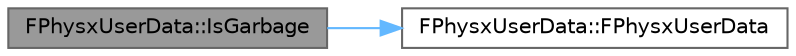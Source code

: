 digraph "FPhysxUserData::IsGarbage"
{
 // INTERACTIVE_SVG=YES
 // LATEX_PDF_SIZE
  bgcolor="transparent";
  edge [fontname=Helvetica,fontsize=10,labelfontname=Helvetica,labelfontsize=10];
  node [fontname=Helvetica,fontsize=10,shape=box,height=0.2,width=0.4];
  rankdir="LR";
  Node1 [id="Node000001",label="FPhysxUserData::IsGarbage",height=0.2,width=0.4,color="gray40", fillcolor="grey60", style="filled", fontcolor="black",tooltip=" "];
  Node1 -> Node2 [id="edge1_Node000001_Node000002",color="steelblue1",style="solid",tooltip=" "];
  Node2 [id="Node000002",label="FPhysxUserData::FPhysxUserData",height=0.2,width=0.4,color="grey40", fillcolor="white", style="filled",URL="$de/d3d/structFPhysxUserData.html#ae1c70b839d585c41ab0d5ac2dbc52033",tooltip=" "];
}
